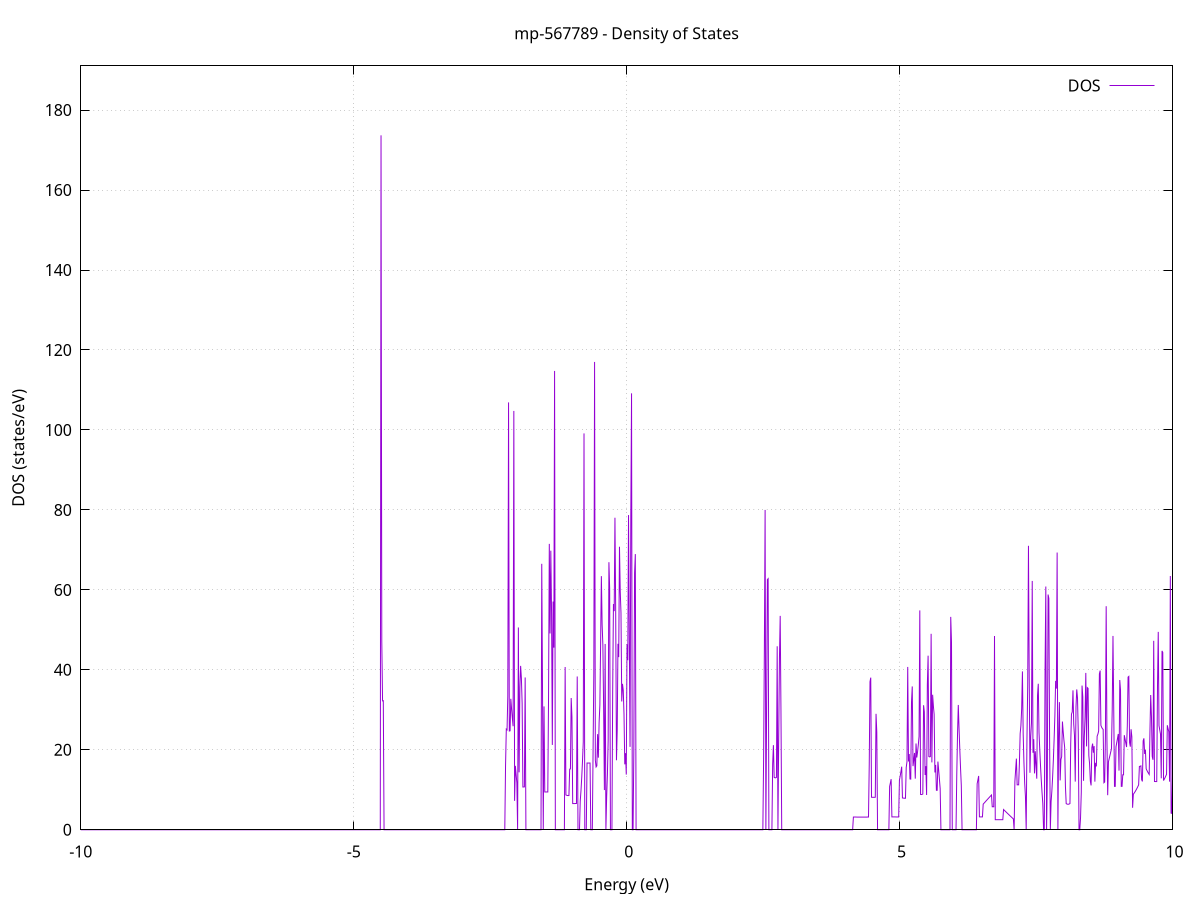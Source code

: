 set title 'mp-567789 - Density of States'
set xlabel 'Energy (eV)'
set ylabel 'DOS (states/eV)'
set grid
set xrange [-10:10]
set yrange [0:191.054]
set xzeroaxis lt -1
set terminal png size 800,600
set output 'mp-567789_dos_gnuplot.png'
plot '-' using 1:2 with lines title 'DOS'
-15.157800 0.000000
-15.144000 0.000000
-15.130100 0.000000
-15.116300 0.000000
-15.102500 0.000000
-15.088700 0.000000
-15.074800 0.000000
-15.061000 0.000000
-15.047200 0.000000
-15.033400 0.000000
-15.019500 0.000000
-15.005700 0.000000
-14.991900 0.000000
-14.978100 0.000000
-14.964200 0.000000
-14.950400 0.000000
-14.936600 0.000000
-14.922800 0.000000
-14.909000 0.000000
-14.895100 0.000000
-14.881300 0.000000
-14.867500 0.000000
-14.853700 0.000000
-14.839800 0.000000
-14.826000 0.000000
-14.812200 0.000000
-14.798400 0.000000
-14.784500 0.000000
-14.770700 0.000000
-14.756900 0.000000
-14.743100 0.000000
-14.729200 0.000000
-14.715400 0.000000
-14.701600 0.000000
-14.687800 0.000000
-14.673900 0.000000
-14.660100 0.000000
-14.646300 0.000000
-14.632500 0.000000
-14.618700 0.000000
-14.604800 0.000000
-14.591000 0.000000
-14.577200 0.000000
-14.563400 0.000000
-14.549500 0.000000
-14.535700 0.000000
-14.521900 0.000000
-14.508100 0.000000
-14.494200 0.000000
-14.480400 0.000000
-14.466600 0.000000
-14.452800 0.000000
-14.438900 0.000000
-14.425100 0.000000
-14.411300 0.000000
-14.397500 0.000000
-14.383600 0.000000
-14.369800 0.000000
-14.356000 0.000000
-14.342200 0.000000
-14.328300 0.000000
-14.314500 0.000000
-14.300700 0.000000
-14.286900 0.000000
-14.273100 0.000000
-14.259200 0.000000
-14.245400 0.000000
-14.231600 0.000000
-14.217800 0.000000
-14.203900 0.000000
-14.190100 0.000000
-14.176300 0.000000
-14.162500 0.000000
-14.148600 0.000000
-14.134800 0.000000
-14.121000 0.000000
-14.107200 0.000000
-14.093300 0.000000
-14.079500 0.000000
-14.065700 0.000000
-14.051900 0.000000
-14.038000 0.000000
-14.024200 0.000000
-14.010400 0.000000
-13.996600 0.000000
-13.982800 0.000000
-13.968900 0.000000
-13.955100 0.000000
-13.941300 0.000000
-13.927500 0.000000
-13.913600 0.000000
-13.899800 0.000000
-13.886000 0.000000
-13.872200 0.000000
-13.858300 0.000000
-13.844500 0.000000
-13.830700 0.000000
-13.816900 0.000000
-13.803000 0.000000
-13.789200 0.000000
-13.775400 0.000000
-13.761600 0.000000
-13.747700 0.000000
-13.733900 0.000000
-13.720100 0.000000
-13.706300 0.000000
-13.692500 14231.148000
-13.678600 0.000000
-13.664800 0.000000
-13.651000 0.000000
-13.637200 0.000000
-13.623300 0.000000
-13.609500 0.000000
-13.595700 0.000000
-13.581900 0.000000
-13.568000 0.000000
-13.554200 0.000000
-13.540400 0.000000
-13.526600 0.000000
-13.512700 0.000000
-13.498900 0.000000
-13.485100 0.000000
-13.471300 0.000000
-13.457400 0.000000
-13.443600 0.000000
-13.429800 0.000000
-13.416000 0.000000
-13.402200 0.000000
-13.388300 0.000000
-13.374500 0.000000
-13.360700 0.000000
-13.346900 0.000000
-13.333000 0.000000
-13.319200 0.000000
-13.305400 0.000000
-13.291600 0.000000
-13.277700 0.000000
-13.263900 0.000000
-13.250100 0.000000
-13.236300 0.000000
-13.222400 0.000000
-13.208600 0.000000
-13.194800 0.000000
-13.181000 0.000000
-13.167100 0.000000
-13.153300 0.000000
-13.139500 0.000000
-13.125700 0.000000
-13.111800 0.000000
-13.098000 0.000000
-13.084200 0.000000
-13.070400 0.000000
-13.056600 0.000000
-13.042700 0.000000
-13.028900 0.000000
-13.015100 0.000000
-13.001300 0.000000
-12.987400 0.000000
-12.973600 0.000000
-12.959800 0.000000
-12.946000 0.000000
-12.932100 0.000000
-12.918300 0.000000
-12.904500 0.000000
-12.890700 0.000000
-12.876800 0.000000
-12.863000 0.000000
-12.849200 0.000000
-12.835400 0.000000
-12.821500 0.000000
-12.807700 0.000000
-12.793900 0.000000
-12.780100 0.000000
-12.766300 0.000000
-12.752400 0.000000
-12.738600 0.000000
-12.724800 0.000000
-12.711000 0.000000
-12.697100 0.000000
-12.683300 0.000000
-12.669500 0.000000
-12.655700 0.000000
-12.641800 0.000000
-12.628000 0.000000
-12.614200 0.000000
-12.600400 0.000000
-12.586500 0.000000
-12.572700 0.000000
-12.558900 0.000000
-12.545100 0.000000
-12.531200 0.000000
-12.517400 0.000000
-12.503600 0.000000
-12.489800 0.000000
-12.476000 0.000000
-12.462100 0.000000
-12.448300 0.000000
-12.434500 0.000000
-12.420700 0.000000
-12.406800 0.000000
-12.393000 0.000000
-12.379200 0.000000
-12.365400 0.000000
-12.351500 0.000000
-12.337700 0.000000
-12.323900 0.000000
-12.310100 0.000000
-12.296200 0.000000
-12.282400 0.000000
-12.268600 0.000000
-12.254800 0.000000
-12.240900 0.000000
-12.227100 0.000000
-12.213300 0.000000
-12.199500 0.000000
-12.185700 0.000000
-12.171800 0.000000
-12.158000 0.000000
-12.144200 0.000000
-12.130400 0.000000
-12.116500 0.000000
-12.102700 0.000000
-12.088900 0.000000
-12.075100 0.000000
-12.061200 0.000000
-12.047400 0.000000
-12.033600 0.000000
-12.019800 0.000000
-12.005900 0.000000
-11.992100 0.000000
-11.978300 0.000000
-11.964500 0.000000
-11.950600 0.000000
-11.936800 0.000000
-11.923000 0.000000
-11.909200 0.000000
-11.895300 0.000000
-11.881500 0.000000
-11.867700 0.000000
-11.853900 0.000000
-11.840100 0.000000
-11.826200 0.000000
-11.812400 0.000000
-11.798600 0.000000
-11.784800 0.000000
-11.770900 0.000000
-11.757100 0.000000
-11.743300 0.000000
-11.729500 26.915800
-11.715600 26.915900
-11.701800 280.028800
-11.688000 65.567700
-11.674200 0.000000
-11.660300 0.000000
-11.646500 0.000000
-11.632700 0.000000
-11.618900 0.000000
-11.605000 0.000000
-11.591200 0.000000
-11.577400 0.000000
-11.563600 0.000000
-11.549800 0.000000
-11.535900 0.000000
-11.522100 0.000000
-11.508300 0.000000
-11.494500 0.000000
-11.480600 0.000000
-11.466800 0.000000
-11.453000 0.000000
-11.439200 0.000000
-11.425300 0.000000
-11.411500 0.000000
-11.397700 0.000000
-11.383900 0.000000
-11.370000 0.000000
-11.356200 0.000000
-11.342400 0.000000
-11.328600 0.000000
-11.314700 0.000000
-11.300900 0.000000
-11.287100 0.000000
-11.273300 0.000000
-11.259500 40.490500
-11.245600 40.490500
-11.231800 0.000000
-11.218000 0.000000
-11.204200 0.000000
-11.190300 0.000000
-11.176500 0.000000
-11.162700 0.000000
-11.148900 0.000000
-11.135000 0.000000
-11.121200 0.000000
-11.107400 0.000000
-11.093600 0.000000
-11.079700 0.000000
-11.065900 0.000000
-11.052100 0.000000
-11.038300 0.000000
-11.024400 0.000000
-11.010600 0.000000
-10.996800 0.000000
-10.983000 0.000000
-10.969200 0.000000
-10.955300 0.000000
-10.941500 0.000000
-10.927700 0.000000
-10.913900 0.000000
-10.900000 0.000000
-10.886200 0.000000
-10.872400 0.000000
-10.858600 0.000000
-10.844700 0.000000
-10.830900 26.442800
-10.817100 38.527600
-10.803300 22.128500
-10.789400 22.335400
-10.775600 61.899400
-10.761800 44.986300
-10.748000 76.345600
-10.734100 0.000000
-10.720300 0.000000
-10.706500 0.000000
-10.692700 72.074400
-10.678800 0.000000
-10.665000 168.138900
-10.651200 0.000000
-10.637400 0.000000
-10.623600 67.072100
-10.609700 68.205700
-10.595900 28.327500
-10.582100 70.101400
-10.568300 41.768700
-10.554400 0.000000
-10.540600 0.000000
-10.526800 0.000000
-10.513000 0.000000
-10.499100 0.000000
-10.485300 0.000000
-10.471500 0.000000
-10.457700 0.000000
-10.443800 0.000000
-10.430000 0.000000
-10.416200 0.000000
-10.402400 0.000000
-10.388500 0.000000
-10.374700 0.000000
-10.360900 0.000000
-10.347100 0.000000
-10.333300 0.000000
-10.319400 0.000000
-10.305600 0.000000
-10.291800 0.000000
-10.278000 0.000000
-10.264100 0.000000
-10.250300 0.000000
-10.236500 0.000000
-10.222700 0.000000
-10.208800 0.000000
-10.195000 0.000000
-10.181200 0.000000
-10.167400 0.000000
-10.153500 0.000000
-10.139700 0.000000
-10.125900 0.000000
-10.112100 0.000000
-10.098200 0.000000
-10.084400 0.000000
-10.070600 0.000000
-10.056800 0.000000
-10.043000 0.000000
-10.029100 0.000000
-10.015300 0.000000
-10.001500 0.000000
-9.987700 0.000000
-9.973800 0.000000
-9.960000 0.000000
-9.946200 0.000000
-9.932400 0.000000
-9.918500 0.000000
-9.904700 0.000000
-9.890900 0.000000
-9.877100 0.000000
-9.863200 0.000000
-9.849400 0.000000
-9.835600 0.000000
-9.821800 0.000000
-9.807900 0.000000
-9.794100 0.000000
-9.780300 0.000000
-9.766500 0.000000
-9.752700 0.000000
-9.738800 0.000000
-9.725000 0.000000
-9.711200 0.000000
-9.697400 0.000000
-9.683500 0.000000
-9.669700 0.000000
-9.655900 0.000000
-9.642100 0.000000
-9.628200 0.000000
-9.614400 0.000000
-9.600600 0.000000
-9.586800 0.000000
-9.572900 0.000000
-9.559100 0.000000
-9.545300 0.000000
-9.531500 0.000000
-9.517600 0.000000
-9.503800 0.000000
-9.490000 0.000000
-9.476200 0.000000
-9.462400 0.000000
-9.448500 0.000000
-9.434700 0.000000
-9.420900 0.000000
-9.407100 0.000000
-9.393200 0.000000
-9.379400 0.000000
-9.365600 0.000000
-9.351800 0.000000
-9.337900 0.000000
-9.324100 0.000000
-9.310300 0.000000
-9.296500 0.000000
-9.282600 0.000000
-9.268800 0.000000
-9.255000 0.000000
-9.241200 0.000000
-9.227300 0.000000
-9.213500 0.000000
-9.199700 0.000000
-9.185900 0.000000
-9.172000 0.000000
-9.158200 0.000000
-9.144400 0.000000
-9.130600 0.000000
-9.116800 0.000000
-9.102900 0.000000
-9.089100 0.000000
-9.075300 0.000000
-9.061500 0.000000
-9.047600 0.000000
-9.033800 0.000000
-9.020000 0.000000
-9.006200 0.000000
-8.992300 0.000000
-8.978500 0.000000
-8.964700 0.000000
-8.950900 0.000000
-8.937000 0.000000
-8.923200 0.000000
-8.909400 0.000000
-8.895600 0.000000
-8.881700 0.000000
-8.867900 0.000000
-8.854100 0.000000
-8.840300 0.000000
-8.826500 0.000000
-8.812600 0.000000
-8.798800 0.000000
-8.785000 0.000000
-8.771200 0.000000
-8.757300 0.000000
-8.743500 0.000000
-8.729700 0.000000
-8.715900 0.000000
-8.702000 0.000000
-8.688200 0.000000
-8.674400 0.000000
-8.660600 0.000000
-8.646700 0.000000
-8.632900 0.000000
-8.619100 0.000000
-8.605300 0.000000
-8.591400 0.000000
-8.577600 0.000000
-8.563800 0.000000
-8.550000 0.000000
-8.536200 0.000000
-8.522300 0.000000
-8.508500 0.000000
-8.494700 0.000000
-8.480900 0.000000
-8.467000 0.000000
-8.453200 0.000000
-8.439400 0.000000
-8.425600 0.000000
-8.411700 0.000000
-8.397900 0.000000
-8.384100 0.000000
-8.370300 0.000000
-8.356400 0.000000
-8.342600 0.000000
-8.328800 0.000000
-8.315000 0.000000
-8.301100 0.000000
-8.287300 0.000000
-8.273500 0.000000
-8.259700 0.000000
-8.245900 0.000000
-8.232000 0.000000
-8.218200 0.000000
-8.204400 0.000000
-8.190600 0.000000
-8.176700 0.000000
-8.162900 0.000000
-8.149100 0.000000
-8.135300 0.000000
-8.121400 0.000000
-8.107600 0.000000
-8.093800 0.000000
-8.080000 0.000000
-8.066100 0.000000
-8.052300 0.000000
-8.038500 0.000000
-8.024700 0.000000
-8.010800 0.000000
-7.997000 0.000000
-7.983200 0.000000
-7.969400 0.000000
-7.955500 0.000000
-7.941700 0.000000
-7.927900 0.000000
-7.914100 0.000000
-7.900300 0.000000
-7.886400 0.000000
-7.872600 0.000000
-7.858800 0.000000
-7.845000 0.000000
-7.831100 0.000000
-7.817300 0.000000
-7.803500 0.000000
-7.789700 0.000000
-7.775800 0.000000
-7.762000 0.000000
-7.748200 0.000000
-7.734400 0.000000
-7.720500 0.000000
-7.706700 0.000000
-7.692900 0.000000
-7.679100 0.000000
-7.665200 0.000000
-7.651400 0.000000
-7.637600 0.000000
-7.623800 0.000000
-7.610000 0.000000
-7.596100 0.000000
-7.582300 0.000000
-7.568500 0.000000
-7.554700 0.000000
-7.540800 0.000000
-7.527000 0.000000
-7.513200 0.000000
-7.499400 0.000000
-7.485500 0.000000
-7.471700 0.000000
-7.457900 0.000000
-7.444100 0.000000
-7.430200 0.000000
-7.416400 0.000000
-7.402600 0.000000
-7.388800 0.000000
-7.374900 0.000000
-7.361100 0.000000
-7.347300 0.000000
-7.333500 0.000000
-7.319700 0.000000
-7.305800 0.000000
-7.292000 0.000000
-7.278200 0.000000
-7.264400 0.000000
-7.250500 0.000000
-7.236700 0.000000
-7.222900 0.000000
-7.209100 0.000000
-7.195200 0.000000
-7.181400 0.000000
-7.167600 0.000000
-7.153800 0.000000
-7.139900 0.000000
-7.126100 0.000000
-7.112300 0.000000
-7.098500 0.000000
-7.084600 0.000000
-7.070800 0.000000
-7.057000 0.000000
-7.043200 0.000000
-7.029400 0.000000
-7.015500 0.000000
-7.001700 0.000000
-6.987900 0.000000
-6.974100 0.000000
-6.960200 0.000000
-6.946400 0.000000
-6.932600 0.000000
-6.918800 0.000000
-6.904900 0.000000
-6.891100 0.000000
-6.877300 0.000000
-6.863500 0.000000
-6.849600 0.000000
-6.835800 0.000000
-6.822000 0.000000
-6.808200 0.000000
-6.794300 0.000000
-6.780500 0.000000
-6.766700 0.000000
-6.752900 0.000000
-6.739000 0.000000
-6.725200 0.000000
-6.711400 0.000000
-6.697600 0.000000
-6.683800 0.000000
-6.669900 0.000000
-6.656100 0.000000
-6.642300 0.000000
-6.628500 0.000000
-6.614600 0.000000
-6.600800 0.000000
-6.587000 0.000000
-6.573200 0.000000
-6.559300 0.000000
-6.545500 0.000000
-6.531700 0.000000
-6.517900 0.000000
-6.504000 0.000000
-6.490200 0.000000
-6.476400 0.000000
-6.462600 0.000000
-6.448700 0.000000
-6.434900 0.000000
-6.421100 0.000000
-6.407300 0.000000
-6.393500 0.000000
-6.379600 0.000000
-6.365800 0.000000
-6.352000 0.000000
-6.338200 0.000000
-6.324300 0.000000
-6.310500 0.000000
-6.296700 0.000000
-6.282900 0.000000
-6.269000 0.000000
-6.255200 0.000000
-6.241400 0.000000
-6.227600 0.000000
-6.213700 0.000000
-6.199900 0.000000
-6.186100 0.000000
-6.172300 0.000000
-6.158400 0.000000
-6.144600 0.000000
-6.130800 0.000000
-6.117000 0.000000
-6.103200 0.000000
-6.089300 0.000000
-6.075500 0.000000
-6.061700 0.000000
-6.047900 0.000000
-6.034000 0.000000
-6.020200 0.000000
-6.006400 0.000000
-5.992600 0.000000
-5.978700 0.000000
-5.964900 0.000000
-5.951100 0.000000
-5.937300 0.000000
-5.923400 0.000000
-5.909600 0.000000
-5.895800 0.000000
-5.882000 0.000000
-5.868100 0.000000
-5.854300 0.000000
-5.840500 0.000000
-5.826700 0.000000
-5.812900 0.000000
-5.799000 0.000000
-5.785200 0.000000
-5.771400 0.000000
-5.757600 0.000000
-5.743700 0.000000
-5.729900 0.000000
-5.716100 0.000000
-5.702300 0.000000
-5.688400 0.000000
-5.674600 0.000000
-5.660800 0.000000
-5.647000 0.000000
-5.633100 0.000000
-5.619300 0.000000
-5.605500 0.000000
-5.591700 0.000000
-5.577800 0.000000
-5.564000 0.000000
-5.550200 0.000000
-5.536400 0.000000
-5.522500 0.000000
-5.508700 0.000000
-5.494900 0.000000
-5.481100 0.000000
-5.467300 0.000000
-5.453400 0.000000
-5.439600 0.000000
-5.425800 0.000000
-5.412000 0.000000
-5.398100 0.000000
-5.384300 0.000000
-5.370500 0.000000
-5.356700 0.000000
-5.342800 0.000000
-5.329000 0.000000
-5.315200 0.000000
-5.301400 0.000000
-5.287500 0.000000
-5.273700 0.000000
-5.259900 0.000000
-5.246100 0.000000
-5.232200 0.000000
-5.218400 0.000000
-5.204600 0.000000
-5.190800 0.000000
-5.177000 0.000000
-5.163100 0.000000
-5.149300 0.000000
-5.135500 0.000000
-5.121700 0.000000
-5.107800 0.000000
-5.094000 0.000000
-5.080200 0.000000
-5.066400 0.000000
-5.052500 0.000000
-5.038700 0.000000
-5.024900 0.000000
-5.011100 0.000000
-4.997200 0.000000
-4.983400 0.000000
-4.969600 0.000000
-4.955800 0.000000
-4.941900 0.000000
-4.928100 0.000000
-4.914300 0.000000
-4.900500 0.000000
-4.886700 0.000000
-4.872800 0.000000
-4.859000 0.000000
-4.845200 0.000000
-4.831400 0.000000
-4.817500 0.000000
-4.803700 0.000000
-4.789900 0.000000
-4.776100 0.000000
-4.762200 0.000000
-4.748400 0.000000
-4.734600 0.000000
-4.720800 0.000000
-4.706900 0.000000
-4.693100 0.000000
-4.679300 0.000000
-4.665500 0.000000
-4.651600 0.000000
-4.637800 0.000000
-4.624000 0.000000
-4.610200 0.000000
-4.596400 0.000000
-4.582500 0.000000
-4.568700 0.000000
-4.554900 0.000000
-4.541100 0.000000
-4.527200 0.000000
-4.513400 0.000000
-4.499600 173.685700
-4.485800 47.160000
-4.471900 32.239600
-4.458100 32.282700
-4.444300 0.000000
-4.430500 0.000000
-4.416600 0.000000
-4.402800 0.000000
-4.389000 0.000000
-4.375200 0.000000
-4.361300 0.000000
-4.347500 0.000000
-4.333700 0.000000
-4.319900 0.000000
-4.306100 0.000000
-4.292200 0.000000
-4.278400 0.000000
-4.264600 0.000000
-4.250800 0.000000
-4.236900 0.000000
-4.223100 0.000000
-4.209300 0.000000
-4.195500 0.000000
-4.181600 0.000000
-4.167800 0.000000
-4.154000 0.000000
-4.140200 0.000000
-4.126300 0.000000
-4.112500 0.000000
-4.098700 0.000000
-4.084900 0.000000
-4.071000 0.000000
-4.057200 0.000000
-4.043400 0.000000
-4.029600 0.000000
-4.015700 0.000000
-4.001900 0.000000
-3.988100 0.000000
-3.974300 0.000000
-3.960500 0.000000
-3.946600 0.000000
-3.932800 0.000000
-3.919000 0.000000
-3.905200 0.000000
-3.891300 0.000000
-3.877500 0.000000
-3.863700 0.000000
-3.849900 0.000000
-3.836000 0.000000
-3.822200 0.000000
-3.808400 0.000000
-3.794600 0.000000
-3.780700 0.000000
-3.766900 0.000000
-3.753100 0.000000
-3.739300 0.000000
-3.725400 0.000000
-3.711600 0.000000
-3.697800 0.000000
-3.684000 0.000000
-3.670200 0.000000
-3.656300 0.000000
-3.642500 0.000000
-3.628700 0.000000
-3.614900 0.000000
-3.601000 0.000000
-3.587200 0.000000
-3.573400 0.000000
-3.559600 0.000000
-3.545700 0.000000
-3.531900 0.000000
-3.518100 0.000000
-3.504300 0.000000
-3.490400 0.000000
-3.476600 0.000000
-3.462800 0.000000
-3.449000 0.000000
-3.435100 0.000000
-3.421300 0.000000
-3.407500 0.000000
-3.393700 0.000000
-3.379900 0.000000
-3.366000 0.000000
-3.352200 0.000000
-3.338400 0.000000
-3.324600 0.000000
-3.310700 0.000000
-3.296900 0.000000
-3.283100 0.000000
-3.269300 0.000000
-3.255400 0.000000
-3.241600 0.000000
-3.227800 0.000000
-3.214000 0.000000
-3.200100 0.000000
-3.186300 0.000000
-3.172500 0.000000
-3.158700 0.000000
-3.144800 0.000000
-3.131000 0.000000
-3.117200 0.000000
-3.103400 0.000000
-3.089600 0.000000
-3.075700 0.000000
-3.061900 0.000000
-3.048100 0.000000
-3.034300 0.000000
-3.020400 0.000000
-3.006600 0.000000
-2.992800 0.000000
-2.979000 0.000000
-2.965100 0.000000
-2.951300 0.000000
-2.937500 0.000000
-2.923700 0.000000
-2.909800 0.000000
-2.896000 0.000000
-2.882200 0.000000
-2.868400 0.000000
-2.854500 0.000000
-2.840700 0.000000
-2.826900 0.000000
-2.813100 0.000000
-2.799200 0.000000
-2.785400 0.000000
-2.771600 0.000000
-2.757800 0.000000
-2.744000 0.000000
-2.730100 0.000000
-2.716300 0.000000
-2.702500 0.000000
-2.688700 0.000000
-2.674800 0.000000
-2.661000 0.000000
-2.647200 0.000000
-2.633400 0.000000
-2.619500 0.000000
-2.605700 0.000000
-2.591900 0.000000
-2.578100 0.000000
-2.564200 0.000000
-2.550400 0.000000
-2.536600 0.000000
-2.522800 0.000000
-2.508900 0.000000
-2.495100 0.000000
-2.481300 0.000000
-2.467500 0.000000
-2.453700 0.000000
-2.439800 0.000000
-2.426000 0.000000
-2.412200 0.000000
-2.398400 0.000000
-2.384500 0.000000
-2.370700 0.000000
-2.356900 0.000000
-2.343100 0.000000
-2.329200 0.000000
-2.315400 0.000000
-2.301600 0.000000
-2.287800 0.000000
-2.273900 0.000000
-2.260100 0.000000
-2.246300 0.000000
-2.232500 0.000000
-2.218600 15.966300
-2.204800 25.173400
-2.191000 24.998200
-2.177200 33.403600
-2.163400 106.893300
-2.149500 24.696900
-2.135700 24.745400
-2.121900 32.746200
-2.108100 30.254900
-2.094200 27.973400
-2.080400 25.901900
-2.066600 104.759500
-2.052800 7.237800
-2.038900 15.991300
-2.025100 13.824500
-2.011300 11.762300
-1.997500 0.000000
-1.983600 50.595300
-1.969800 14.376400
-1.956000 35.693100
-1.942200 40.986300
-1.928300 37.893500
-1.914500 31.560200
-1.900700 10.697600
-1.886900 10.706000
-1.873100 10.724600
-1.859200 38.090000
-1.845400 0.000000
-1.831600 0.000000
-1.817800 0.000000
-1.803900 0.000000
-1.790100 0.000000
-1.776300 0.000000
-1.762500 0.000000
-1.748600 0.000000
-1.734800 0.000000
-1.721000 0.000000
-1.707200 0.000000
-1.693300 0.000000
-1.679500 0.000000
-1.665700 0.000000
-1.651900 0.000000
-1.638000 0.000000
-1.624200 0.000000
-1.610400 0.000000
-1.596600 0.000000
-1.582700 0.000000
-1.568900 0.000000
-1.555100 66.516500
-1.541300 35.314700
-1.527500 0.000000
-1.513600 30.859300
-1.499800 9.459800
-1.486000 9.459800
-1.472200 9.459800
-1.458300 9.459800
-1.444500 9.459800
-1.430700 33.472600
-1.416900 71.500600
-1.403000 49.101000
-1.389200 69.802500
-1.375400 53.925500
-1.361600 21.216800
-1.347700 57.082600
-1.333900 45.555200
-1.320100 114.762400
-1.306300 0.000000
-1.292400 0.000000
-1.278600 0.000000
-1.264800 0.000000
-1.251000 0.000000
-1.237200 0.000000
-1.223300 0.000000
-1.209500 0.000000
-1.195700 0.000000
-1.181900 0.000000
-1.168000 0.000000
-1.154200 0.000000
-1.140400 0.000000
-1.126600 40.709800
-1.112700 8.710400
-1.098900 8.629200
-1.085100 8.576300
-1.071300 8.551700
-1.057400 8.555200
-1.043600 15.170000
-1.029800 15.220000
-1.016000 32.948300
-1.002100 28.201000
-0.988300 6.556800
-0.974500 6.556000
-0.960700 6.557400
-0.946900 6.561200
-0.933000 6.567300
-0.919200 6.575700
-0.905400 38.347500
-0.891600 0.000000
-0.877700 0.000000
-0.863900 0.000000
-0.850100 7.179200
-0.836300 9.837500
-0.822400 13.183700
-0.808600 17.217900
-0.794800 21.940100
-0.781000 99.142600
-0.767100 0.000000
-0.753300 0.000000
-0.739500 0.000000
-0.725700 16.697200
-0.711800 16.686600
-0.698000 16.682900
-0.684200 16.685900
-0.670400 16.695600
-0.656600 0.000000
-0.642700 0.000000
-0.628900 0.000000
-0.615100 19.500300
-0.601300 39.411600
-0.587400 117.012600
-0.573600 17.388800
-0.559800 15.709200
-0.546000 15.989500
-0.532100 23.918800
-0.518300 18.041300
-0.504500 26.797200
-0.490700 31.181600
-0.476800 46.493000
-0.463000 63.428400
-0.449200 51.333900
-0.435400 46.130400
-0.421500 30.148300
-0.407700 9.923800
-0.393900 46.474500
-0.380100 0.000000
-0.366200 8.240900
-0.352400 13.780000
-0.338600 22.259300
-0.324800 66.912500
-0.311000 60.324000
-0.297100 0.000000
-0.283300 0.000000
-0.269500 0.000000
-0.255700 34.650900
-0.241800 56.455800
-0.228000 54.684200
-0.214200 78.046900
-0.200400 54.316100
-0.186500 17.386800
-0.172700 24.815500
-0.158900 46.509300
-0.145100 43.186600
-0.131200 70.795800
-0.117400 59.655800
-0.103600 54.252800
-0.089800 32.096100
-0.075900 36.495700
-0.062100 34.891700
-0.048300 28.889500
-0.034500 16.364400
-0.020700 19.159800
-0.006800 13.795200
0.007000 46.396200
0.020800 42.406700
0.034600 78.706600
0.048500 48.354500
0.062300 20.740400
0.076100 78.701400
0.089900 109.148600
0.103800 0.000000
0.117600 0.000000
0.131400 19.194400
0.145200 64.171300
0.159100 68.952500
0.172900 0.000000
0.186700 0.000000
0.200500 0.000000
0.214400 0.000000
0.228200 0.000000
0.242000 0.000000
0.255800 0.000000
0.269600 0.000000
0.283500 0.000000
0.297300 0.000000
0.311100 0.000000
0.324900 0.000000
0.338800 0.000000
0.352600 0.000000
0.366400 0.000000
0.380200 0.000000
0.394100 0.000000
0.407900 0.000000
0.421700 0.000000
0.435500 0.000000
0.449400 0.000000
0.463200 0.000000
0.477000 0.000000
0.490800 0.000000
0.504700 0.000000
0.518500 0.000000
0.532300 0.000000
0.546100 0.000000
0.559900 0.000000
0.573800 0.000000
0.587600 0.000000
0.601400 0.000000
0.615200 0.000000
0.629100 0.000000
0.642900 0.000000
0.656700 0.000000
0.670500 0.000000
0.684400 0.000000
0.698200 0.000000
0.712000 0.000000
0.725800 0.000000
0.739700 0.000000
0.753500 0.000000
0.767300 0.000000
0.781100 0.000000
0.795000 0.000000
0.808800 0.000000
0.822600 0.000000
0.836400 0.000000
0.850200 0.000000
0.864100 0.000000
0.877900 0.000000
0.891700 0.000000
0.905500 0.000000
0.919400 0.000000
0.933200 0.000000
0.947000 0.000000
0.960800 0.000000
0.974700 0.000000
0.988500 0.000000
1.002300 0.000000
1.016100 0.000000
1.030000 0.000000
1.043800 0.000000
1.057600 0.000000
1.071400 0.000000
1.085300 0.000000
1.099100 0.000000
1.112900 0.000000
1.126700 0.000000
1.140600 0.000000
1.154400 0.000000
1.168200 0.000000
1.182000 0.000000
1.195800 0.000000
1.209700 0.000000
1.223500 0.000000
1.237300 0.000000
1.251100 0.000000
1.265000 0.000000
1.278800 0.000000
1.292600 0.000000
1.306400 0.000000
1.320300 0.000000
1.334100 0.000000
1.347900 0.000000
1.361700 0.000000
1.375600 0.000000
1.389400 0.000000
1.403200 0.000000
1.417000 0.000000
1.430900 0.000000
1.444700 0.000000
1.458500 0.000000
1.472300 0.000000
1.486100 0.000000
1.500000 0.000000
1.513800 0.000000
1.527600 0.000000
1.541400 0.000000
1.555300 0.000000
1.569100 0.000000
1.582900 0.000000
1.596700 0.000000
1.610600 0.000000
1.624400 0.000000
1.638200 0.000000
1.652000 0.000000
1.665900 0.000000
1.679700 0.000000
1.693500 0.000000
1.707300 0.000000
1.721200 0.000000
1.735000 0.000000
1.748800 0.000000
1.762600 0.000000
1.776400 0.000000
1.790300 0.000000
1.804100 0.000000
1.817900 0.000000
1.831700 0.000000
1.845600 0.000000
1.859400 0.000000
1.873200 0.000000
1.887000 0.000000
1.900900 0.000000
1.914700 0.000000
1.928500 0.000000
1.942300 0.000000
1.956200 0.000000
1.970000 0.000000
1.983800 0.000000
1.997600 0.000000
2.011500 0.000000
2.025300 0.000000
2.039100 0.000000
2.052900 0.000000
2.066700 0.000000
2.080600 0.000000
2.094400 0.000000
2.108200 0.000000
2.122000 0.000000
2.135900 0.000000
2.149700 0.000000
2.163500 0.000000
2.177300 0.000000
2.191200 0.000000
2.205000 0.000000
2.218800 0.000000
2.232600 0.000000
2.246500 0.000000
2.260300 0.000000
2.274100 0.000000
2.287900 0.000000
2.301800 0.000000
2.315600 0.000000
2.329400 0.000000
2.343200 0.000000
2.357100 0.000000
2.370900 0.000000
2.384700 0.000000
2.398500 0.000000
2.412300 0.000000
2.426200 0.000000
2.440000 0.000000
2.453800 0.000000
2.467600 0.000000
2.481500 0.000000
2.495300 0.000000
2.509100 17.669000
2.522900 44.804200
2.536800 79.998600
2.550600 0.000000
2.564400 30.024400
2.578200 62.574600
2.592100 62.798800
2.605900 0.000000
2.619700 0.000000
2.633500 0.000000
2.647400 0.000000
2.661200 0.000000
2.675000 16.451000
2.688800 21.163600
2.702600 13.103400
2.716500 13.000800
2.730300 12.997400
2.744100 13.093200
2.757900 45.900300
2.771800 0.000000
2.785600 22.919600
2.799400 42.967600
2.813200 53.494800
2.827100 29.757800
2.840900 0.000000
2.854700 0.000000
2.868500 0.000000
2.882400 0.000000
2.896200 0.000000
2.910000 0.000000
2.923800 0.000000
2.937700 0.000000
2.951500 0.000000
2.965300 0.000000
2.979100 0.000000
2.992900 0.000000
3.006800 0.000000
3.020600 0.000000
3.034400 0.000000
3.048200 0.000000
3.062100 0.000000
3.075900 0.000000
3.089700 0.000000
3.103500 0.000000
3.117400 0.000000
3.131200 0.000000
3.145000 0.000000
3.158800 0.000000
3.172700 0.000000
3.186500 0.000000
3.200300 0.000000
3.214100 0.000000
3.228000 0.000000
3.241800 0.000000
3.255600 0.000000
3.269400 0.000000
3.283200 0.000000
3.297100 0.000000
3.310900 0.000000
3.324700 0.000000
3.338500 0.000000
3.352400 0.000000
3.366200 0.000000
3.380000 0.000000
3.393800 0.000000
3.407700 0.000000
3.421500 0.000000
3.435300 0.000000
3.449100 0.000000
3.463000 0.000000
3.476800 0.000000
3.490600 0.000000
3.504400 0.000000
3.518300 0.000000
3.532100 0.000000
3.545900 0.000000
3.559700 0.000000
3.573600 0.000000
3.587400 0.000000
3.601200 0.000000
3.615000 0.000000
3.628800 0.000000
3.642700 0.000000
3.656500 0.000000
3.670300 0.000000
3.684100 0.000000
3.698000 0.000000
3.711800 0.000000
3.725600 0.000000
3.739400 0.000000
3.753300 0.000000
3.767100 0.000000
3.780900 0.000000
3.794700 0.000000
3.808600 0.000000
3.822400 0.000000
3.836200 0.000000
3.850000 0.000000
3.863900 0.000000
3.877700 0.000000
3.891500 0.000000
3.905300 0.000000
3.919100 0.000000
3.933000 0.000000
3.946800 0.000000
3.960600 0.000000
3.974400 0.000000
3.988300 0.000000
4.002100 0.000000
4.015900 0.000000
4.029700 0.000000
4.043600 0.000000
4.057400 0.000000
4.071200 0.000000
4.085000 0.000000
4.098900 0.000000
4.112700 0.000000
4.126500 0.000000
4.140300 0.000000
4.154200 3.182200
4.168000 3.181200
4.181800 3.180300
4.195600 3.179400
4.209400 3.178700
4.223300 3.178100
4.237100 3.177500
4.250900 3.177100
4.264700 3.176700
4.278600 3.176500
4.292400 3.176300
4.306200 3.176200
4.320000 3.176300
4.333900 3.176400
4.347700 3.176600
4.361500 3.176900
4.375300 3.177400
4.389200 3.177900
4.403000 3.178500
4.416800 3.179200
4.430600 3.180000
4.444500 16.366600
4.458300 37.025700
4.472100 38.051200
4.485900 8.135400
4.499700 8.124500
4.513600 8.119200
4.527400 8.119400
4.541200 8.125200
4.555000 8.136500
4.568900 28.997800
4.582700 24.399400
4.596500 0.000000
4.610300 0.000000
4.624200 0.000000
4.638000 0.000000
4.651800 0.000000
4.665600 0.000000
4.679500 0.000000
4.693300 0.000000
4.707100 0.000000
4.720900 0.000000
4.734800 0.000000
4.748600 0.000000
4.762400 0.000000
4.776200 0.000000
4.790100 0.000000
4.803900 0.000000
4.817700 10.827400
4.831500 11.733400
4.845300 12.662700
4.859200 3.215300
4.873000 3.214400
4.886800 3.213600
4.900600 3.212900
4.914500 3.212300
4.928300 3.211800
4.942100 3.211400
4.955900 3.211100
4.969800 3.210900
4.983600 3.210800
4.997400 12.409600
5.011200 13.439500
5.025100 14.563800
5.038900 15.782400
5.052700 7.961300
5.066500 7.930800
5.080400 7.907000
5.094200 7.890000
5.108000 7.879800
5.121800 15.577800
5.135600 17.012700
5.149500 40.717800
5.163300 17.084000
5.177100 18.937600
5.190900 12.704800
5.204800 12.669500
5.218600 31.947700
5.232400 35.847000
5.246200 15.915000
5.260100 17.472000
5.273900 19.211200
5.287700 12.780000
5.301500 21.585200
5.315400 18.068200
5.329200 19.442300
5.343000 21.203300
5.356800 23.351200
5.370700 54.870200
5.384500 8.835200
5.398300 8.811400
5.412100 8.849400
5.425900 8.949300
5.439800 31.149400
5.453600 29.488400
5.467400 13.697900
5.481200 15.911600
5.495100 8.693900
5.508900 36.304700
5.522700 43.536800
5.536500 18.306000
5.550400 18.230700
5.564200 18.289000
5.578000 49.012500
5.591800 16.858300
5.605700 33.776000
5.619500 30.919800
5.633300 28.872200
5.647100 14.342600
5.661000 16.227300
5.674800 9.870100
5.688600 9.876400
5.702400 17.053800
5.716200 14.885300
5.730100 12.624200
5.743900 10.270300
5.757700 0.000000
5.771500 0.000000
5.785400 0.000000
5.799200 0.000000
5.813000 0.000000
5.826800 0.000000
5.840700 0.000000
5.854500 0.000000
5.868300 0.000000
5.882100 0.000000
5.896000 0.000000
5.909800 0.000000
5.923600 0.000000
5.937400 53.242800
5.951300 46.934600
5.965100 0.000000
5.978900 0.000000
5.992700 0.000000
6.006500 0.000000
6.020400 0.000000
6.034200 0.000000
6.048000 13.876300
6.061800 23.800900
6.075700 31.222600
6.089500 25.334800
6.103300 20.124300
6.117100 15.368300
6.131000 11.066600
6.144800 0.000000
6.158600 0.000000
6.172400 0.000000
6.186300 0.000000
6.200100 0.000000
6.213900 0.000000
6.227700 0.000000
6.241600 0.000000
6.255400 0.000000
6.269200 0.000000
6.283000 0.000000
6.296900 0.000000
6.310700 0.000000
6.324500 0.000000
6.338300 0.000000
6.352100 0.000000
6.366000 0.000000
6.379800 0.000000
6.393600 0.000000
6.407400 0.000000
6.421300 11.525000
6.435100 12.468700
6.448900 13.464500
6.462700 3.228400
6.476600 3.224500
6.490400 3.221100
6.504200 3.218100
6.518000 3.215600
6.531900 6.406800
6.545700 6.619000
6.559500 6.830400
6.573300 7.041100
6.587200 7.251100
6.601000 7.460500
6.614800 7.669100
6.628600 7.877100
6.642400 8.084300
6.656300 8.290900
6.670100 8.496700
6.683900 8.701900
6.697700 5.750200
6.711600 5.753700
6.725400 5.757700
6.739200 48.466400
6.753000 2.526000
6.766900 2.525900
6.780700 2.525800
6.794500 2.525800
6.808300 2.525800
6.822200 2.525900
6.836000 2.525900
6.849800 2.526100
6.863600 2.526200
6.877500 2.526400
6.891300 2.526600
6.905100 5.063600
6.918900 4.877800
6.932700 4.692800
6.946600 4.508600
6.960400 4.325300
6.974200 4.142800
6.988000 3.961100
7.001900 3.780300
7.015700 3.600200
7.029500 3.421000
7.043300 3.242600
7.057200 3.065100
7.071000 2.888300
7.084800 2.712400
7.098600 0.000000
7.112500 12.090400
7.126300 14.985600
7.140100 17.792600
7.153900 11.243800
7.167800 11.236000
7.181600 11.241500
7.195400 16.662000
7.209200 24.054900
7.223000 26.087400
7.236900 30.296500
7.250700 39.612200
7.264500 23.957500
7.278300 16.844200
7.292200 11.628800
7.306000 8.311200
7.319800 0.000000
7.333600 22.503000
7.347500 36.214900
7.361300 71.016800
7.375100 38.221400
7.388900 14.255700
7.402800 23.330700
7.416600 26.716900
7.430400 62.236400
7.444200 19.250300
7.458100 22.656600
7.471900 14.097600
7.485700 19.644500
7.499500 16.215400
7.513400 12.778500
7.527200 33.609100
7.541000 36.518500
7.554800 24.328400
7.568600 19.906200
7.582500 15.923200
7.596300 12.379300
7.610100 9.274600
7.623900 6.609100
7.637800 0.000000
7.651600 0.000000
7.665400 40.057100
7.679200 60.834100
7.693100 0.000000
7.706900 13.100400
7.720700 58.838500
7.734500 57.875700
7.748400 22.862500
7.762200 0.000000
7.776000 7.016800
7.789800 9.679500
7.803700 13.161300
7.817500 17.462100
7.831300 22.581900
7.845100 28.520800
7.858900 37.239200
7.872800 35.313500
7.886600 69.337900
7.900400 0.000000
7.914200 23.365400
7.928100 31.916200
7.941900 12.353100
7.955700 17.543200
7.969500 18.297900
7.983400 27.070900
7.997200 24.563000
8.011000 22.397800
8.024800 20.575100
8.038700 10.837000
8.052500 6.538900
8.066300 6.436100
8.080100 6.386700
8.094000 6.390700
8.107800 6.447900
8.121600 6.558500
8.135400 21.567000
8.149200 28.913200
8.163100 29.475500
8.176900 34.878900
8.190700 26.440700
8.204500 23.564900
8.218400 12.044300
8.232200 30.696800
8.246000 35.100000
8.259800 32.965200
8.273700 24.292200
8.287500 0.000000
8.301300 0.000000
8.315100 2.960300
8.329000 9.379900
8.342800 36.064100
8.356600 33.237900
8.370400 12.255900
8.384300 23.174000
8.398100 28.151200
8.411900 39.233300
8.425700 20.857300
8.439500 35.548700
8.453400 35.369200
8.467200 18.565200
8.481000 16.515000
8.494800 12.177800
8.508700 11.092900
8.522500 20.558500
8.536300 21.555000
8.550100 19.283400
8.564000 20.925100
8.577800 12.038100
8.591600 16.740700
8.605400 15.851000
8.619300 23.414700
8.633100 23.912100
8.646900 24.672100
8.660700 38.992600
8.674600 39.807500
8.688400 26.118800
8.702200 25.631400
8.716000 25.294900
8.729900 25.109400
8.743700 11.763700
8.757500 11.943000
8.771300 23.636500
8.785100 55.911200
8.799000 22.275400
8.812800 8.656500
8.826600 17.006400
8.840400 17.805600
8.854300 18.614700
8.868100 19.433700
8.881900 20.262600
8.895700 30.028600
8.909600 48.483000
8.923400 30.183200
8.937200 10.857400
8.951000 10.857700
8.964900 20.760800
8.978700 21.802400
8.992500 22.868800
9.006300 23.960200
9.020200 14.793500
9.034000 37.451500
9.047800 34.918300
9.061600 10.862600
9.075400 10.862200
9.089300 13.751100
9.103100 13.742900
9.116900 23.660900
9.130700 22.680000
9.144600 21.689400
9.158400 20.689100
9.172200 26.000500
9.186000 38.187300
9.199900 38.360400
9.213700 21.829200
9.227500 20.780500
9.241300 25.141400
9.255200 23.251600
9.269000 5.497800
9.282800 8.887700
9.296600 9.151600
9.310500 9.439000
9.324300 9.749900
9.338100 10.084300
9.351900 10.442100
9.365700 10.823400
9.379600 11.228100
9.393400 15.838000
9.407200 15.890100
9.421000 15.976900
9.434900 12.515900
9.448700 12.094400
9.462500 22.241000
9.476300 22.865900
9.490200 18.962900
9.504000 19.964600
9.517800 15.239200
9.531600 14.836000
9.545500 14.467900
9.559300 14.135100
9.573100 13.837400
9.586900 24.602200
9.600800 33.704200
9.614600 28.344100
9.628400 18.370000
9.642200 17.505200
9.656000 47.259400
9.669900 12.076200
9.683700 12.065800
9.697500 12.059200
9.711300 12.056700
9.725200 36.000400
9.739000 49.497800
9.752800 26.041400
9.766600 24.975000
9.780500 23.908300
9.794300 12.874500
9.808100 44.740200
9.821900 44.345100
9.835800 12.310200
9.849600 12.657800
9.863400 13.035100
9.877200 13.441900
9.891100 13.878300
9.904900 26.141600
9.918700 25.285600
9.932500 24.506400
9.946400 12.036800
9.960200 63.471500
9.974000 4.156600
9.987800 4.094300
10.001600 14.413800
10.015500 15.617200
10.029300 17.155900
10.043100 19.029800
10.056900 9.313600
10.070800 9.227800
10.084600 55.692100
10.098400 19.749900
10.112200 18.545200
10.126100 17.529600
10.139900 16.703000
10.153700 16.065500
10.167500 11.902600
10.181400 11.255700
10.195200 10.646700
10.209000 10.075700
10.222800 9.542700
10.236700 9.047700
10.250500 12.559000
10.264300 12.530100
10.278100 12.576400
10.291900 12.698000
10.305800 9.374200
10.319600 13.622700
10.333400 13.727000
10.347200 13.888100
10.361100 14.106200
10.374900 14.381100
10.388700 10.101400
10.402500 9.634500
10.416400 33.608900
10.430200 32.682900
10.444000 10.219700
10.457800 10.225600
10.471700 10.295800
10.485500 10.430400
10.499300 21.391100
10.513100 19.318500
10.527000 17.669100
10.540800 5.146800
10.554600 5.186300
10.568400 5.243700
10.582200 10.783600
10.596100 9.775300
10.609900 15.103600
10.623700 19.365000
10.637500 20.876800
10.651400 22.516500
10.665200 18.547200
10.679000 21.049900
10.692800 28.316900
10.706700 26.299000
10.720500 25.738000
10.734300 25.267400
10.748100 24.887100
10.762000 24.597300
10.775800 15.607600
10.789600 19.987500
10.803400 22.203200
10.817300 25.482100
10.831100 12.594000
10.844900 13.237200
10.858700 14.086500
10.872500 17.716000
10.886400 19.309200
10.900200 21.150900
10.914000 15.057200
10.927800 12.670600
10.941700 15.630200
10.955500 17.193900
10.969300 36.441100
10.983100 31.014700
10.997000 10.684500
11.010800 11.786900
11.024600 12.967400
11.038400 14.225900
11.052300 15.562500
11.066100 16.977100
11.079900 33.180600
11.093700 24.411800
11.107600 7.724200
11.121400 8.400200
11.135200 9.111900
11.149000 18.533900
11.162900 13.021300
11.176700 10.755000
11.190500 8.871400
11.204300 7.370400
11.218100 6.252100
11.232000 5.516500
11.245800 0.000000
11.259600 0.000000
11.273400 0.000000
11.287300 0.000000
11.301100 0.000000
11.314900 0.000000
11.328700 0.000000
11.342600 0.000000
11.356400 0.000000
11.370200 0.000000
11.384000 0.000000
11.397900 0.000000
11.411700 0.000000
11.425500 0.000000
11.439300 0.000000
11.453200 0.000000
11.467000 0.000000
11.480800 0.000000
11.494600 0.000000
11.508400 0.000000
11.522300 0.000000
11.536100 0.000000
11.549900 0.000000
11.563700 0.000000
11.577600 0.000000
11.591400 0.000000
11.605200 0.000000
11.619000 0.000000
11.632900 0.000000
11.646700 0.000000
11.660500 0.000000
11.674300 0.000000
11.688200 0.000000
11.702000 0.000000
11.715800 0.000000
11.729600 0.000000
11.743500 0.000000
11.757300 0.000000
11.771100 0.000000
11.784900 0.000000
11.798700 0.000000
11.812600 0.000000
11.826400 0.000000
11.840200 0.000000
11.854000 0.000000
11.867900 0.000000
11.881700 0.000000
11.895500 0.000000
11.909300 0.000000
11.923200 0.000000
11.937000 0.000000
11.950800 0.000000
11.964600 0.000000
11.978500 0.000000
11.992300 0.000000
12.006100 0.000000
12.019900 0.000000
12.033800 0.000000
12.047600 0.000000
12.061400 0.000000
12.075200 0.000000
12.089000 0.000000
12.102900 0.000000
12.116700 0.000000
12.130500 0.000000
12.144300 0.000000
12.158200 0.000000
12.172000 0.000000
12.185800 0.000000
12.199600 0.000000
12.213500 0.000000
12.227300 0.000000
12.241100 0.000000
12.254900 0.000000
12.268800 0.000000
12.282600 0.000000
12.296400 0.000000
12.310200 0.000000
12.324100 0.000000
12.337900 0.000000
12.351700 0.000000
12.365500 0.000000
12.379300 0.000000
12.393200 0.000000
12.407000 0.000000
12.420800 0.000000
12.434600 0.000000
12.448500 0.000000
12.462300 0.000000
12.476100 0.000000
12.489900 0.000000
e
